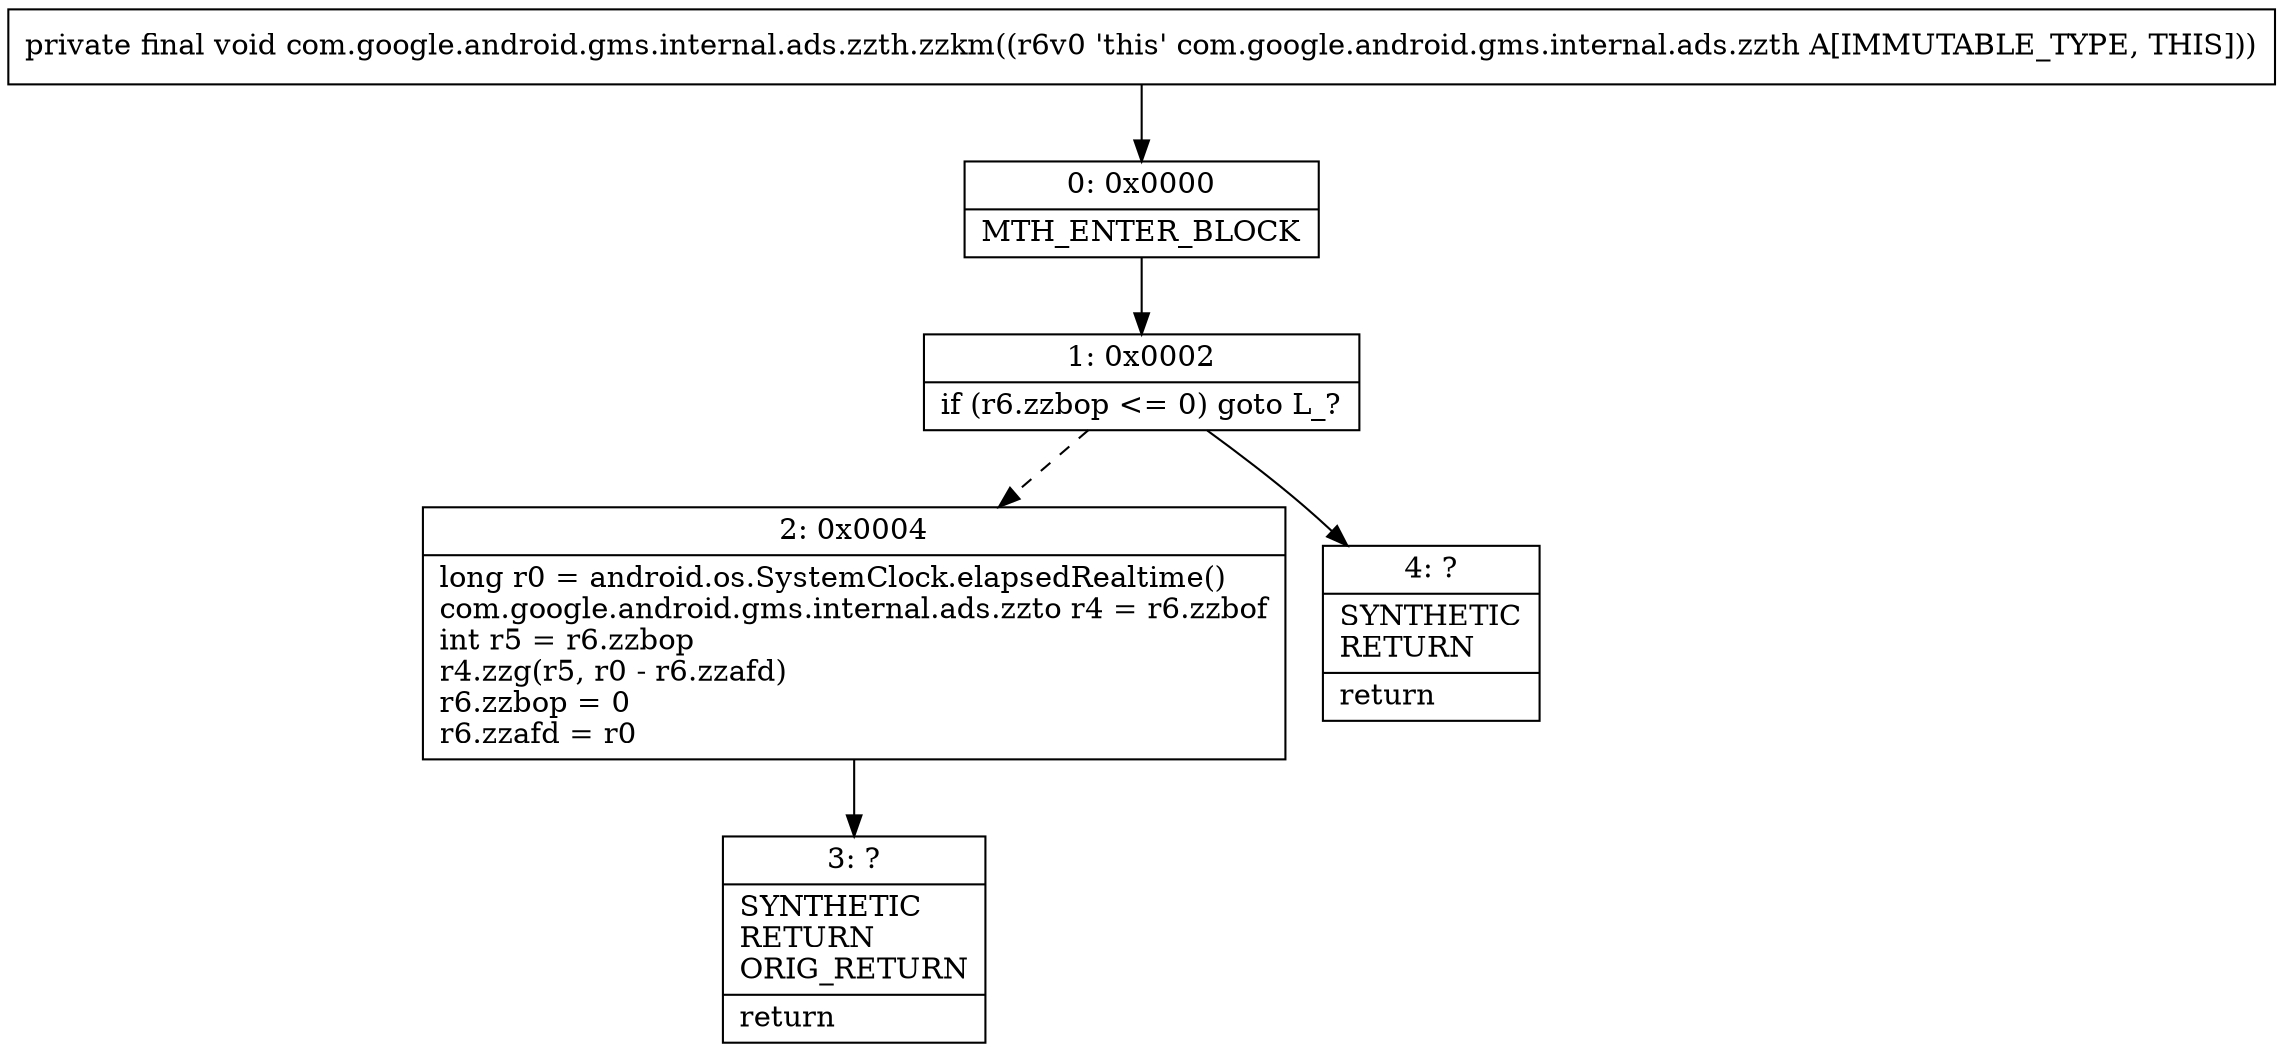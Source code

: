 digraph "CFG forcom.google.android.gms.internal.ads.zzth.zzkm()V" {
Node_0 [shape=record,label="{0\:\ 0x0000|MTH_ENTER_BLOCK\l}"];
Node_1 [shape=record,label="{1\:\ 0x0002|if (r6.zzbop \<= 0) goto L_?\l}"];
Node_2 [shape=record,label="{2\:\ 0x0004|long r0 = android.os.SystemClock.elapsedRealtime()\lcom.google.android.gms.internal.ads.zzto r4 = r6.zzbof\lint r5 = r6.zzbop\lr4.zzg(r5, r0 \- r6.zzafd)\lr6.zzbop = 0\lr6.zzafd = r0\l}"];
Node_3 [shape=record,label="{3\:\ ?|SYNTHETIC\lRETURN\lORIG_RETURN\l|return\l}"];
Node_4 [shape=record,label="{4\:\ ?|SYNTHETIC\lRETURN\l|return\l}"];
MethodNode[shape=record,label="{private final void com.google.android.gms.internal.ads.zzth.zzkm((r6v0 'this' com.google.android.gms.internal.ads.zzth A[IMMUTABLE_TYPE, THIS])) }"];
MethodNode -> Node_0;
Node_0 -> Node_1;
Node_1 -> Node_2[style=dashed];
Node_1 -> Node_4;
Node_2 -> Node_3;
}

